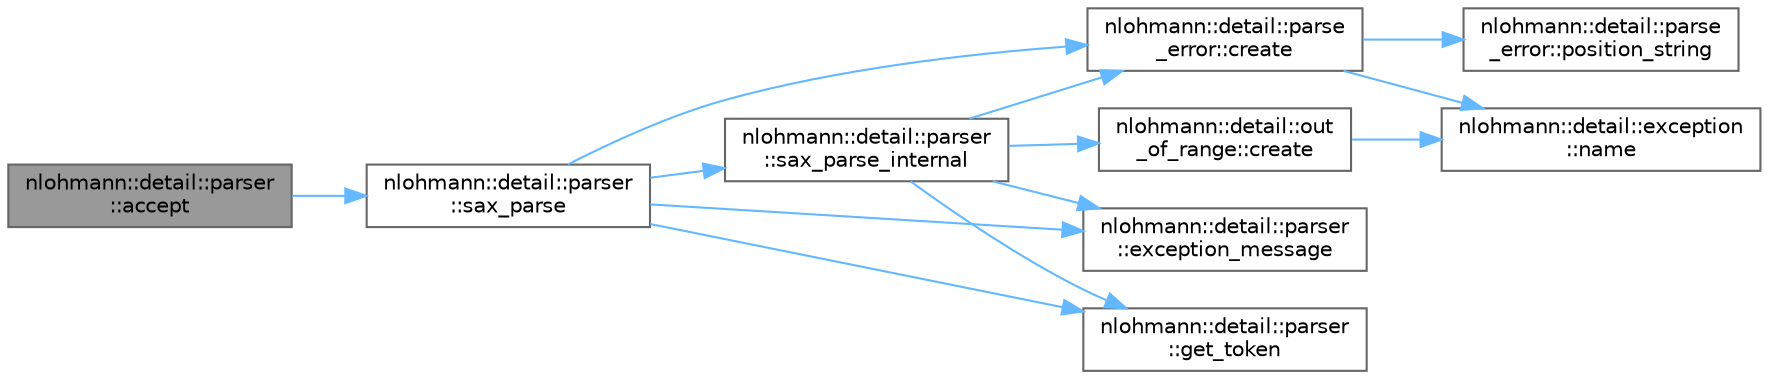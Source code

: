 digraph "nlohmann::detail::parser::accept"
{
 // LATEX_PDF_SIZE
  bgcolor="transparent";
  edge [fontname=Helvetica,fontsize=10,labelfontname=Helvetica,labelfontsize=10];
  node [fontname=Helvetica,fontsize=10,shape=box,height=0.2,width=0.4];
  rankdir="LR";
  Node1 [label="nlohmann::detail::parser\l::accept",height=0.2,width=0.4,color="gray40", fillcolor="grey60", style="filled", fontcolor="black",tooltip="public accept interface"];
  Node1 -> Node2 [color="steelblue1",style="solid"];
  Node2 [label="nlohmann::detail::parser\l::sax_parse",height=0.2,width=0.4,color="grey40", fillcolor="white", style="filled",URL="$a01999.html#a073b8313a5194aac3a7d5da0d935788c",tooltip=" "];
  Node2 -> Node3 [color="steelblue1",style="solid"];
  Node3 [label="nlohmann::detail::parse\l_error::create",height=0.2,width=0.4,color="grey40", fillcolor="white", style="filled",URL="$a01563.html#a137ea4d27de45d8a844fd13451d40f3d",tooltip="create a parse error exception"];
  Node3 -> Node4 [color="steelblue1",style="solid"];
  Node4 [label="nlohmann::detail::exception\l::name",height=0.2,width=0.4,color="grey40", fillcolor="white", style="filled",URL="$a01559.html#abf41a7e9178356314082284e6cfea278",tooltip=" "];
  Node3 -> Node5 [color="steelblue1",style="solid"];
  Node5 [label="nlohmann::detail::parse\l_error::position_string",height=0.2,width=0.4,color="grey40", fillcolor="white", style="filled",URL="$a01563.html#aefe74adeaa48781464ba2fd2ec63d221",tooltip=" "];
  Node2 -> Node6 [color="steelblue1",style="solid"];
  Node6 [label="nlohmann::detail::parser\l::exception_message",height=0.2,width=0.4,color="grey40", fillcolor="white", style="filled",URL="$a01999.html#a94e7f8a0f880c20c8a48f591f56cbd85",tooltip=" "];
  Node2 -> Node7 [color="steelblue1",style="solid"];
  Node7 [label="nlohmann::detail::parser\l::get_token",height=0.2,width=0.4,color="grey40", fillcolor="white", style="filled",URL="$a01999.html#a1212088ee1e23633a76b2ed80514de79",tooltip="get next token from lexer"];
  Node2 -> Node8 [color="steelblue1",style="solid"];
  Node8 [label="nlohmann::detail::parser\l::sax_parse_internal",height=0.2,width=0.4,color="grey40", fillcolor="white", style="filled",URL="$a01999.html#a678fdebccc8ddd3242c67b6bce2f8f1a",tooltip=" "];
  Node8 -> Node3 [color="steelblue1",style="solid"];
  Node8 -> Node9 [color="steelblue1",style="solid"];
  Node9 [label="nlohmann::detail::out\l_of_range::create",height=0.2,width=0.4,color="grey40", fillcolor="white", style="filled",URL="$a01575.html#a3f6d82a6f967c4728a1ec735a7867073",tooltip=" "];
  Node9 -> Node4 [color="steelblue1",style="solid"];
  Node8 -> Node6 [color="steelblue1",style="solid"];
  Node8 -> Node7 [color="steelblue1",style="solid"];
}
